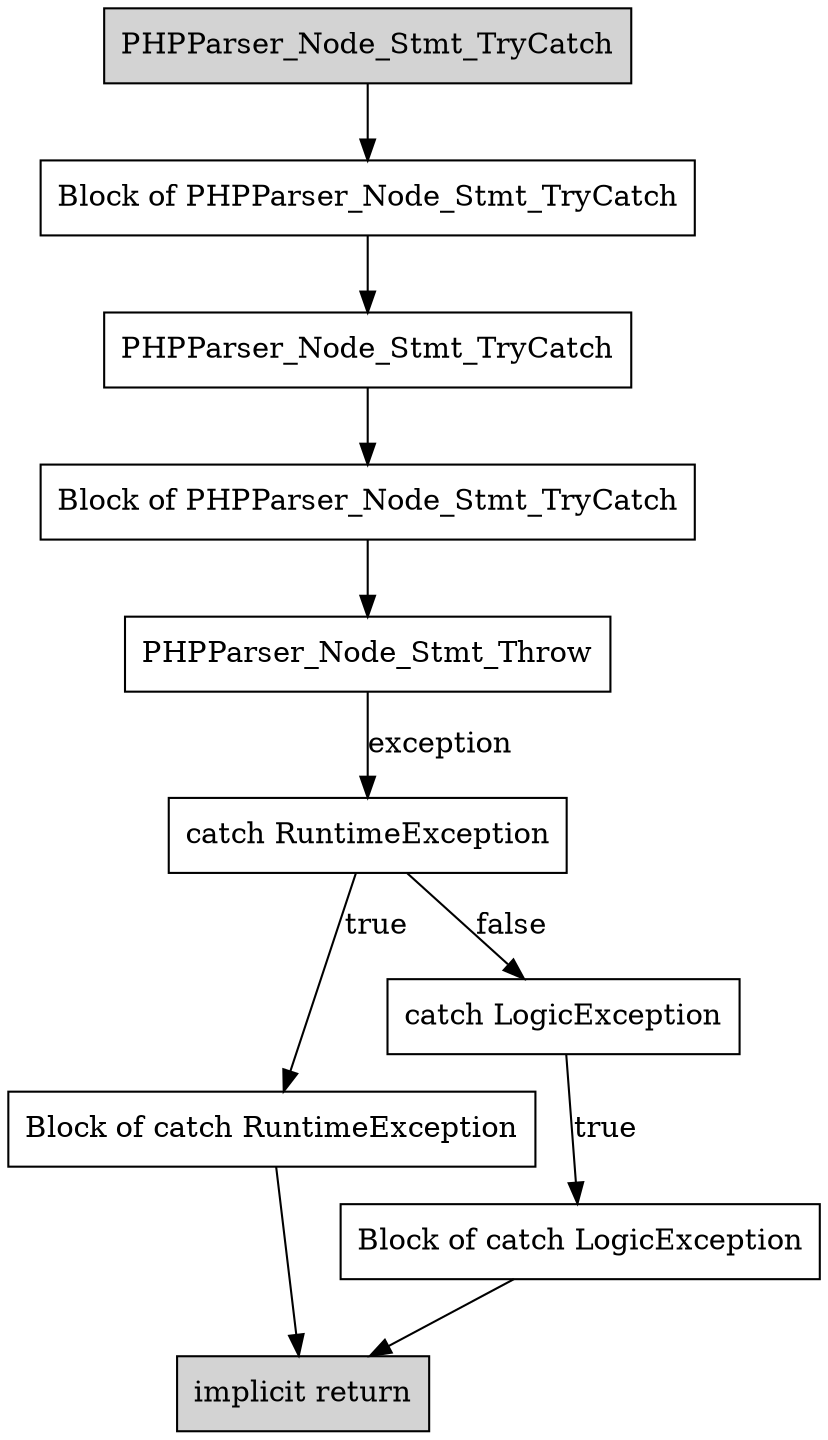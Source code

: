 digraph G {
    B1 [shape=box,label="implicit return",style=filled]
    B2 [shape=box,label="PHPParser_Node_Stmt_TryCatch",style=filled]
    B2 -> B3
    B4 [shape=box,label="PHPParser_Node_Stmt_Throw"]
    B4 -> B5 [label="exception"]
    B5 [shape=box,label="catch RuntimeException"]
    B5 -> B6 [label="true"]
    B5 -> B7 [label="false"]
    B8 [shape=box,label="Block of PHPParser_Node_Stmt_TryCatch"]
    B8 -> B4
    B6 [shape=box,label="Block of catch RuntimeException"]
    B6 -> B1
    B9 [shape=box,label="PHPParser_Node_Stmt_TryCatch"]
    B9 -> B8
    B7 [shape=box,label="catch LogicException"]
    B7 -> B10 [label="true"]
    B3 [shape=box,label="Block of PHPParser_Node_Stmt_TryCatch"]
    B3 -> B9
    B10 [shape=box,label="Block of catch LogicException"]
    B10 -> B1
}